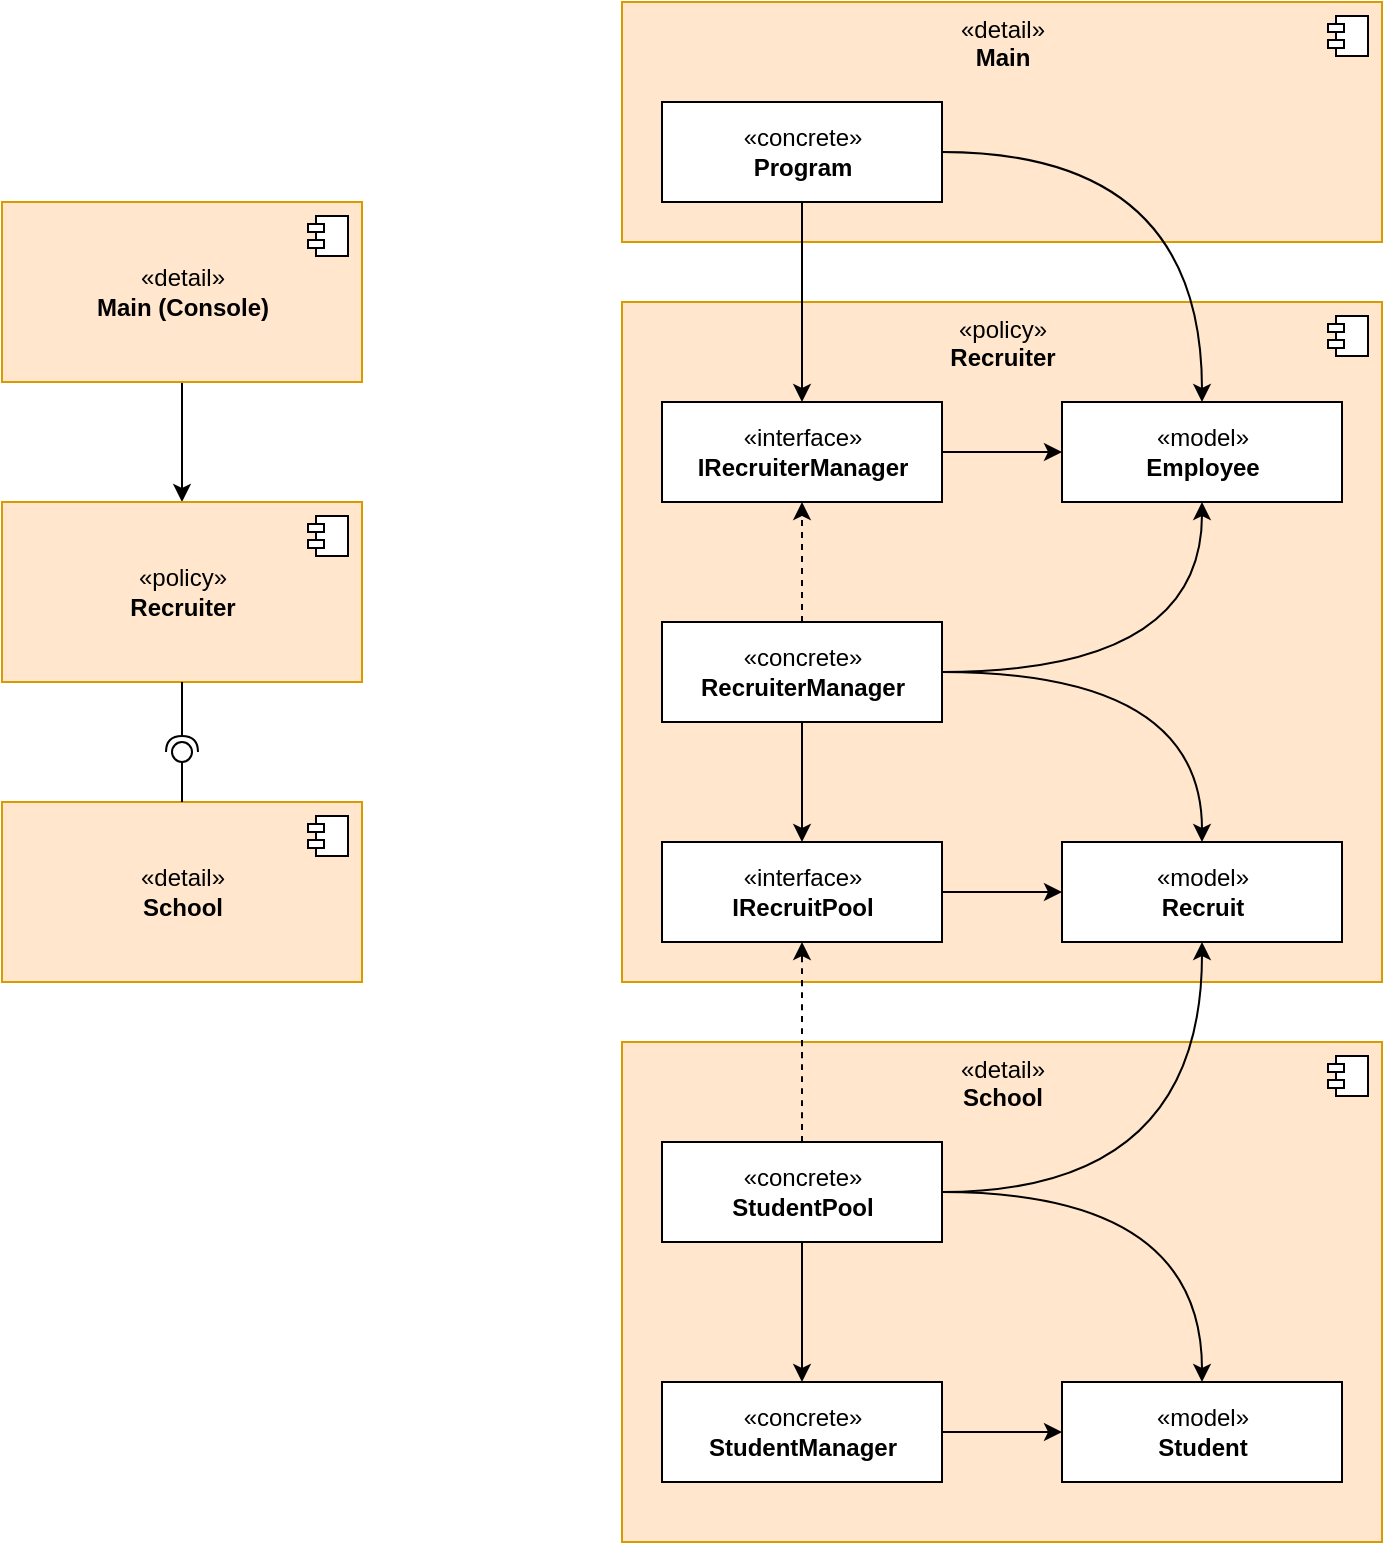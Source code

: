 <mxfile version="12.4.2" type="device" pages="1"><diagram id="ENA5ioAtxMA_GvbLhxUO" name="Page-1"><mxGraphModel dx="1008" dy="586" grid="1" gridSize="10" guides="1" tooltips="1" connect="1" arrows="1" fold="1" page="0" pageScale="1" pageWidth="850" pageHeight="1100" math="0" shadow="0"><root><mxCell id="0"/><mxCell id="1" parent="0"/><mxCell id="ODpECkaQYAN93iV9AzhY-6" value="" style="edgeStyle=orthogonalEdgeStyle;rounded=0;orthogonalLoop=1;jettySize=auto;html=1;" parent="1" source="ODpECkaQYAN93iV9AzhY-2" target="ODpECkaQYAN93iV9AzhY-4" edge="1"><mxGeometry relative="1" as="geometry"/></mxCell><mxCell id="ODpECkaQYAN93iV9AzhY-2" value="«detail»&lt;br&gt;&lt;b&gt;Main (Console)&lt;/b&gt;" style="html=1;fillColor=#ffe6cc;strokeColor=#d79b00;" parent="1" vertex="1"><mxGeometry y="160" width="180" height="90" as="geometry"/></mxCell><mxCell id="ODpECkaQYAN93iV9AzhY-3" value="" style="shape=component;jettyWidth=8;jettyHeight=4;" parent="ODpECkaQYAN93iV9AzhY-2" vertex="1"><mxGeometry x="1" width="20" height="20" relative="1" as="geometry"><mxPoint x="-27" y="7" as="offset"/></mxGeometry></mxCell><mxCell id="ODpECkaQYAN93iV9AzhY-4" value="«policy»&lt;br&gt;&lt;b&gt;Recruiter&lt;/b&gt;" style="html=1;fillColor=#ffe6cc;strokeColor=#d79b00;" parent="1" vertex="1"><mxGeometry y="310" width="180" height="90" as="geometry"/></mxCell><mxCell id="ODpECkaQYAN93iV9AzhY-5" value="" style="shape=component;jettyWidth=8;jettyHeight=4;" parent="ODpECkaQYAN93iV9AzhY-4" vertex="1"><mxGeometry x="1" width="20" height="20" relative="1" as="geometry"><mxPoint x="-27" y="7" as="offset"/></mxGeometry></mxCell><mxCell id="ODpECkaQYAN93iV9AzhY-7" value="«detail»&lt;br&gt;&lt;b&gt;School&lt;/b&gt;" style="html=1;fillColor=#ffe6cc;strokeColor=#d79b00;" parent="1" vertex="1"><mxGeometry y="460" width="180" height="90" as="geometry"/></mxCell><mxCell id="ODpECkaQYAN93iV9AzhY-8" value="" style="shape=component;jettyWidth=8;jettyHeight=4;" parent="ODpECkaQYAN93iV9AzhY-7" vertex="1"><mxGeometry x="1" width="20" height="20" relative="1" as="geometry"><mxPoint x="-27" y="7" as="offset"/></mxGeometry></mxCell><mxCell id="ODpECkaQYAN93iV9AzhY-23" value="«policy»&lt;br&gt;&lt;b&gt;Recruiter&lt;/b&gt;" style="html=1;fillColor=#ffe6cc;strokeColor=#d79b00;verticalAlign=top;align=center;" parent="1" vertex="1"><mxGeometry x="310" y="210" width="380" height="340" as="geometry"/></mxCell><mxCell id="ODpECkaQYAN93iV9AzhY-24" value="" style="shape=component;jettyWidth=8;jettyHeight=4;" parent="ODpECkaQYAN93iV9AzhY-23" vertex="1"><mxGeometry x="1" width="20" height="20" relative="1" as="geometry"><mxPoint x="-27" y="7" as="offset"/></mxGeometry></mxCell><mxCell id="ODpECkaQYAN93iV9AzhY-39" style="edgeStyle=orthogonalEdgeStyle;curved=1;rounded=0;orthogonalLoop=1;jettySize=auto;html=1;" parent="1" source="ODpECkaQYAN93iV9AzhY-25" target="ODpECkaQYAN93iV9AzhY-37" edge="1"><mxGeometry relative="1" as="geometry"/></mxCell><mxCell id="ODpECkaQYAN93iV9AzhY-25" value="«interface»&lt;br&gt;&lt;b&gt;IRecruiterManager&lt;/b&gt;" style="html=1;align=center;" parent="1" vertex="1"><mxGeometry x="330" y="260" width="140" height="50" as="geometry"/></mxCell><mxCell id="ODpECkaQYAN93iV9AzhY-27" style="edgeStyle=orthogonalEdgeStyle;rounded=0;orthogonalLoop=1;jettySize=auto;html=1;dashed=1;" parent="1" source="ODpECkaQYAN93iV9AzhY-26" target="ODpECkaQYAN93iV9AzhY-25" edge="1"><mxGeometry relative="1" as="geometry"/></mxCell><mxCell id="ODpECkaQYAN93iV9AzhY-33" style="edgeStyle=orthogonalEdgeStyle;rounded=0;orthogonalLoop=1;jettySize=auto;html=1;" parent="1" source="ODpECkaQYAN93iV9AzhY-26" target="ODpECkaQYAN93iV9AzhY-32" edge="1"><mxGeometry relative="1" as="geometry"/></mxCell><mxCell id="ODpECkaQYAN93iV9AzhY-36" style="edgeStyle=orthogonalEdgeStyle;rounded=0;orthogonalLoop=1;jettySize=auto;html=1;curved=1;" parent="1" source="ODpECkaQYAN93iV9AzhY-26" target="ODpECkaQYAN93iV9AzhY-34" edge="1"><mxGeometry relative="1" as="geometry"/></mxCell><mxCell id="ODpECkaQYAN93iV9AzhY-38" style="edgeStyle=orthogonalEdgeStyle;curved=1;rounded=0;orthogonalLoop=1;jettySize=auto;html=1;" parent="1" source="ODpECkaQYAN93iV9AzhY-26" target="ODpECkaQYAN93iV9AzhY-37" edge="1"><mxGeometry relative="1" as="geometry"/></mxCell><mxCell id="ODpECkaQYAN93iV9AzhY-26" value="«concrete»&lt;br&gt;&lt;b&gt;RecruiterManager&lt;/b&gt;" style="html=1;align=center;" parent="1" vertex="1"><mxGeometry x="330" y="370" width="140" height="50" as="geometry"/></mxCell><mxCell id="ODpECkaQYAN93iV9AzhY-35" value="" style="edgeStyle=orthogonalEdgeStyle;rounded=0;orthogonalLoop=1;jettySize=auto;html=1;" parent="1" source="ODpECkaQYAN93iV9AzhY-32" target="ODpECkaQYAN93iV9AzhY-34" edge="1"><mxGeometry relative="1" as="geometry"/></mxCell><mxCell id="ODpECkaQYAN93iV9AzhY-32" value="«interface»&lt;br&gt;&lt;b&gt;IRecruitPool&lt;/b&gt;" style="html=1;align=center;" parent="1" vertex="1"><mxGeometry x="330" y="480" width="140" height="50" as="geometry"/></mxCell><mxCell id="ODpECkaQYAN93iV9AzhY-34" value="«model»&lt;br&gt;&lt;b&gt;Recruit&lt;/b&gt;" style="html=1;align=center;" parent="1" vertex="1"><mxGeometry x="530" y="480" width="140" height="50" as="geometry"/></mxCell><mxCell id="ODpECkaQYAN93iV9AzhY-37" value="«model»&lt;br&gt;&lt;b&gt;Employee&lt;/b&gt;" style="html=1;align=center;" parent="1" vertex="1"><mxGeometry x="530" y="260" width="140" height="50" as="geometry"/></mxCell><mxCell id="ODpECkaQYAN93iV9AzhY-40" value="«detail»&lt;br&gt;&lt;b&gt;Main&lt;/b&gt;" style="html=1;fillColor=#ffe6cc;strokeColor=#d79b00;verticalAlign=top;align=center;" parent="1" vertex="1"><mxGeometry x="310" y="60" width="380" height="120" as="geometry"/></mxCell><mxCell id="ODpECkaQYAN93iV9AzhY-41" value="" style="shape=component;jettyWidth=8;jettyHeight=4;" parent="ODpECkaQYAN93iV9AzhY-40" vertex="1"><mxGeometry x="1" width="20" height="20" relative="1" as="geometry"><mxPoint x="-27" y="7" as="offset"/></mxGeometry></mxCell><mxCell id="ODpECkaQYAN93iV9AzhY-42" value="«concrete»&lt;br&gt;&lt;b&gt;Program&lt;/b&gt;" style="html=1;align=center;" parent="ODpECkaQYAN93iV9AzhY-40" vertex="1"><mxGeometry x="20" y="50" width="140" height="50" as="geometry"/></mxCell><mxCell id="ODpECkaQYAN93iV9AzhY-43" style="edgeStyle=orthogonalEdgeStyle;curved=1;rounded=0;orthogonalLoop=1;jettySize=auto;html=1;" parent="1" source="ODpECkaQYAN93iV9AzhY-42" target="ODpECkaQYAN93iV9AzhY-25" edge="1"><mxGeometry relative="1" as="geometry"/></mxCell><mxCell id="ODpECkaQYAN93iV9AzhY-44" style="edgeStyle=orthogonalEdgeStyle;curved=1;rounded=0;orthogonalLoop=1;jettySize=auto;html=1;" parent="1" source="ODpECkaQYAN93iV9AzhY-42" target="ODpECkaQYAN93iV9AzhY-37" edge="1"><mxGeometry relative="1" as="geometry"/></mxCell><mxCell id="ODpECkaQYAN93iV9AzhY-45" value="«detail»&lt;br&gt;&lt;b&gt;School&lt;/b&gt;" style="html=1;fillColor=#ffe6cc;strokeColor=#d79b00;verticalAlign=top;" parent="1" vertex="1"><mxGeometry x="310" y="580" width="380" height="250" as="geometry"/></mxCell><mxCell id="ODpECkaQYAN93iV9AzhY-46" value="" style="shape=component;jettyWidth=8;jettyHeight=4;" parent="ODpECkaQYAN93iV9AzhY-45" vertex="1"><mxGeometry x="1" width="20" height="20" relative="1" as="geometry"><mxPoint x="-27" y="7" as="offset"/></mxGeometry></mxCell><mxCell id="ODpECkaQYAN93iV9AzhY-52" value="«model»&lt;br&gt;&lt;b&gt;Student&lt;/b&gt;" style="html=1;align=center;" parent="ODpECkaQYAN93iV9AzhY-45" vertex="1"><mxGeometry x="220" y="170" width="140" height="50" as="geometry"/></mxCell><mxCell id="ODpECkaQYAN93iV9AzhY-50" value="«concrete»&lt;br&gt;&lt;b&gt;StudentManager&lt;/b&gt;" style="html=1;align=center;" parent="ODpECkaQYAN93iV9AzhY-45" vertex="1"><mxGeometry x="20" y="170" width="140" height="50" as="geometry"/></mxCell><mxCell id="ODpECkaQYAN93iV9AzhY-47" value="«concrete»&lt;br&gt;&lt;b&gt;StudentPool&lt;/b&gt;" style="html=1;align=center;" parent="ODpECkaQYAN93iV9AzhY-45" vertex="1"><mxGeometry x="20" y="50" width="140" height="50" as="geometry"/></mxCell><mxCell id="ODpECkaQYAN93iV9AzhY-53" value="" style="edgeStyle=orthogonalEdgeStyle;curved=1;rounded=0;orthogonalLoop=1;jettySize=auto;html=1;" parent="ODpECkaQYAN93iV9AzhY-45" source="ODpECkaQYAN93iV9AzhY-50" target="ODpECkaQYAN93iV9AzhY-52" edge="1"><mxGeometry relative="1" as="geometry"/></mxCell><mxCell id="ODpECkaQYAN93iV9AzhY-54" style="edgeStyle=orthogonalEdgeStyle;curved=1;rounded=0;orthogonalLoop=1;jettySize=auto;html=1;" parent="ODpECkaQYAN93iV9AzhY-45" source="ODpECkaQYAN93iV9AzhY-47" target="ODpECkaQYAN93iV9AzhY-52" edge="1"><mxGeometry relative="1" as="geometry"/></mxCell><mxCell id="ODpECkaQYAN93iV9AzhY-51" value="" style="edgeStyle=orthogonalEdgeStyle;curved=1;rounded=0;orthogonalLoop=1;jettySize=auto;html=1;" parent="ODpECkaQYAN93iV9AzhY-45" source="ODpECkaQYAN93iV9AzhY-47" target="ODpECkaQYAN93iV9AzhY-50" edge="1"><mxGeometry relative="1" as="geometry"/></mxCell><mxCell id="ODpECkaQYAN93iV9AzhY-48" style="edgeStyle=orthogonalEdgeStyle;curved=1;rounded=0;orthogonalLoop=1;jettySize=auto;html=1;dashed=1;" parent="1" source="ODpECkaQYAN93iV9AzhY-47" target="ODpECkaQYAN93iV9AzhY-32" edge="1"><mxGeometry relative="1" as="geometry"/></mxCell><mxCell id="ODpECkaQYAN93iV9AzhY-49" style="edgeStyle=orthogonalEdgeStyle;curved=1;rounded=0;orthogonalLoop=1;jettySize=auto;html=1;" parent="1" source="ODpECkaQYAN93iV9AzhY-47" target="ODpECkaQYAN93iV9AzhY-34" edge="1"><mxGeometry relative="1" as="geometry"/></mxCell><mxCell id="ODpECkaQYAN93iV9AzhY-55" value="" style="rounded=0;orthogonalLoop=1;jettySize=auto;html=1;endArrow=none;endFill=0;exitX=0.5;exitY=0;exitDx=0;exitDy=0;" parent="1" source="ODpECkaQYAN93iV9AzhY-7" target="ODpECkaQYAN93iV9AzhY-57" edge="1"><mxGeometry relative="1" as="geometry"><mxPoint x="-110" y="435" as="sourcePoint"/></mxGeometry></mxCell><mxCell id="ODpECkaQYAN93iV9AzhY-56" value="" style="rounded=0;orthogonalLoop=1;jettySize=auto;html=1;endArrow=halfCircle;endFill=0;entryX=0.5;entryY=0.5;entryDx=0;entryDy=0;endSize=6;strokeWidth=1;exitX=0.5;exitY=1;exitDx=0;exitDy=0;" parent="1" source="ODpECkaQYAN93iV9AzhY-4" target="ODpECkaQYAN93iV9AzhY-57" edge="1"><mxGeometry relative="1" as="geometry"><mxPoint x="-70" y="435" as="sourcePoint"/></mxGeometry></mxCell><mxCell id="ODpECkaQYAN93iV9AzhY-57" value="" style="ellipse;whiteSpace=wrap;html=1;fontFamily=Helvetica;fontSize=12;fontColor=#000000;align=center;strokeColor=#000000;fillColor=#ffffff;points=[];aspect=fixed;resizable=0;" parent="1" vertex="1"><mxGeometry x="85" y="430" width="10" height="10" as="geometry"/></mxCell></root></mxGraphModel></diagram></mxfile>